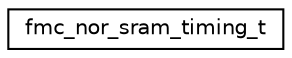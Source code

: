 digraph "Graphical Class Hierarchy"
{
 // LATEX_PDF_SIZE
  edge [fontname="Helvetica",fontsize="10",labelfontname="Helvetica",labelfontsize="10"];
  node [fontname="Helvetica",fontsize="10",shape=record];
  rankdir="LR";
  Node0 [label="fmc_nor_sram_timing_t",height=0.2,width=0.4,color="black", fillcolor="white", style="filled",URL="$structfmc__nor__sram__timing__t.html",tooltip="Timing configuration for NOR/PSRAM/SRAM."];
}
